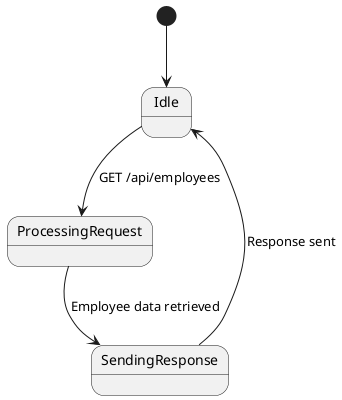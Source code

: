 @startuml
[*] --> Idle
Idle --> ProcessingRequest : GET /api/employees
ProcessingRequest --> SendingResponse : Employee data retrieved
SendingResponse --> Idle : Response sent
@enduml
